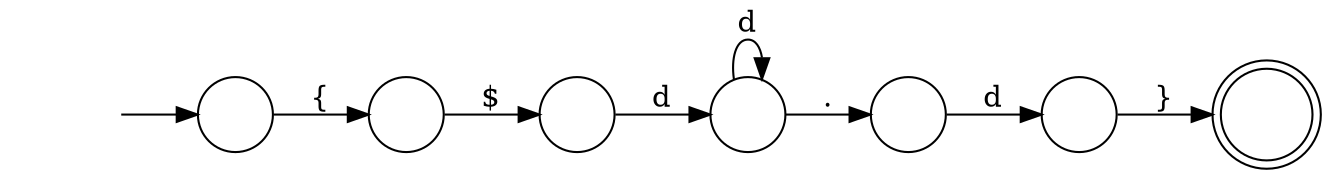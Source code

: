 digraph Automaton {
	graph [bb="0,0,606,73",
		dpi=96,
		rankdir=LR
	];
	node [label="\N"];
	0	 [height=0.5,
		label="",
		pos="267,22",
		shape=circle,
		width=0.5];
	1	 [height=0.5,
		label="",
		pos="346,22",
		shape=circle,
		width=0.5];
	0 -> 1	 [label=d,
		lp="306.5,29.5",
		pos="e,327.96,22 285.09,22 294.66,22 306.82,22 317.68,22"];
	1 -> 1	 [label=d,
		lp="346,65.5",
		pos="e,352.73,39.037 339.27,39.037 337.89,48.858 340.14,58 346,58 349.66,58 351.92,54.429 352.75,49.353"];
	6	 [height=0.5,
		label="",
		pos="422,22",
		shape=circle,
		width=0.5];
	1 -> 6	 [label=".",
		lp="384,29.5",
		pos="e,403.93,22 364.16,22 372.94,22 383.84,22 393.73,22"];
	2	 [height=0.5,
		label="",
		pos="501,22",
		shape=circle,
		width=0.5];
	6 -> 2	 [label=d,
		lp="461.5,29.5",
		pos="e,482.96,22 440.09,22 449.66,22 461.82,22 472.68,22"];
	3	 [height=0.61111,
		label="",
		pos="584,22",
		shape=doublecircle,
		width=0.61111];
	2 -> 3	 [label="}",
		lp="540.5,29.5",
		pos="e,561.81,22 519.18,22 528.61,22 540.6,22 551.64,22"];
	4	 [height=0.5,
		label="",
		pos="188,22",
		shape=circle,
		width=0.5];
	4 -> 0	 [label="$",
		lp="227.5,29.5",
		pos="e,248.96,22 206.09,22 215.66,22 227.82,22 238.68,22"];
	5	 [height=0.5,
		label="",
		pos="109,22",
		shape=circle,
		width=0.5];
	5 -> 4	 [label="{",
		lp="148.5,29.5",
		pos="e,169.96,22 127.09,22 136.66,22 148.82,22 159.68,22"];
	initial	 [height=0.5,
		label="",
		pos="27,22",
		shape=plaintext,
		width=0.75];
	initial -> 5	 [pos="e,90.826,22 54.195,22 62.654,22 72.051,22 80.595,22"];
}
